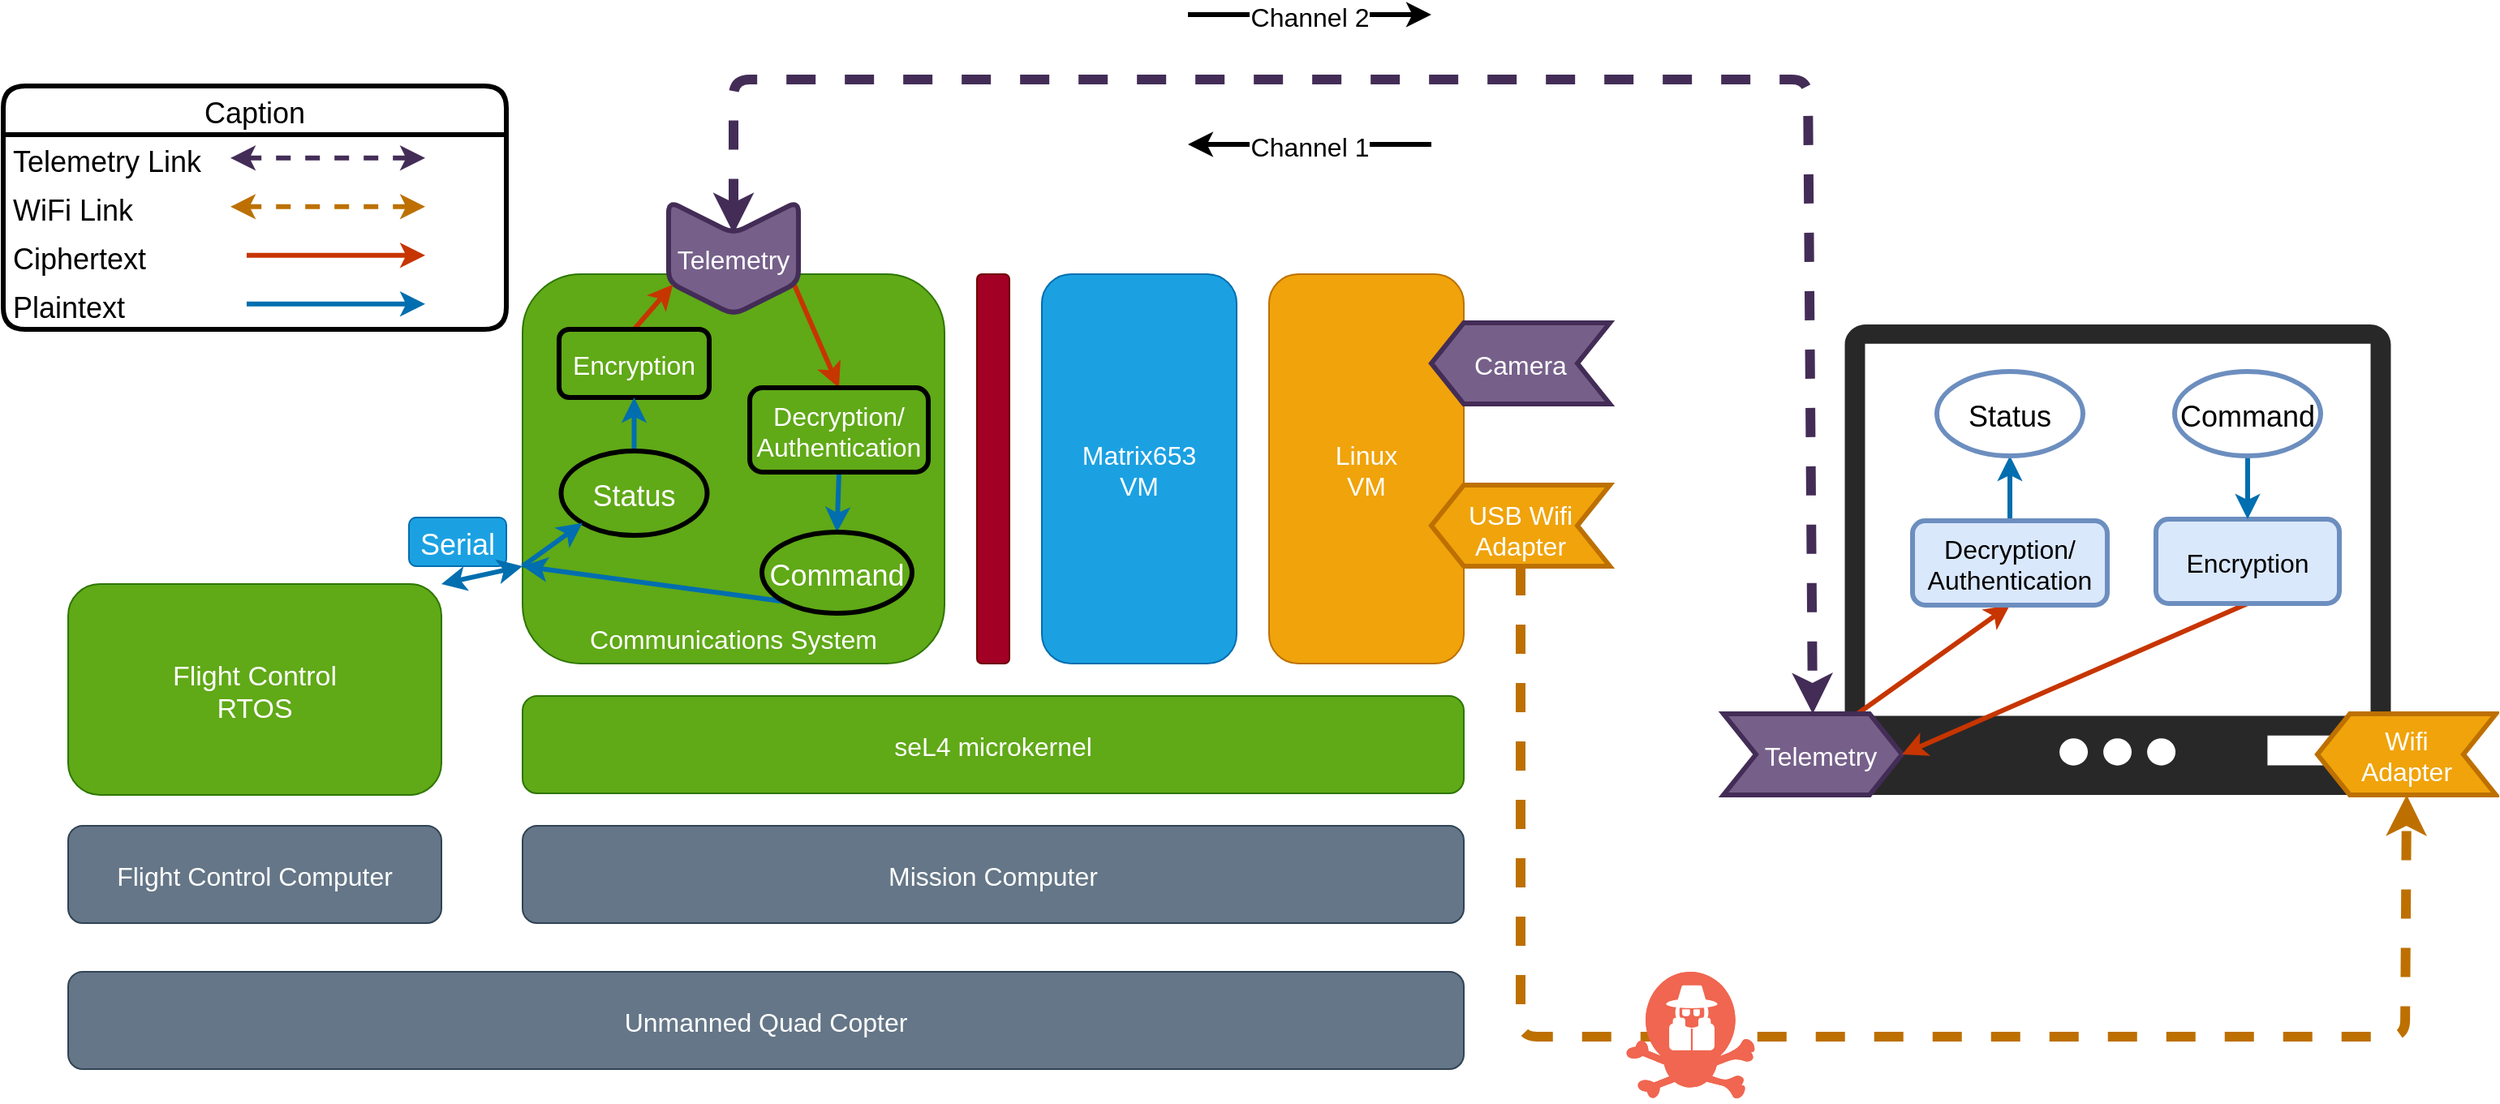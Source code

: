 <mxfile>
    <diagram id="E4ksEo9JBggvoTbmlbK2" name="Page-1">
        <mxGraphModel dx="1103" dy="779" grid="1" gridSize="10" guides="1" tooltips="1" connect="1" arrows="1" fold="1" page="1" pageScale="1" pageWidth="1600" pageHeight="900" math="0" shadow="0">
            <root>
                <mxCell id="0"/>
                <mxCell id="1" parent="0"/>
                <mxCell id="193" value="" style="verticalLabelPosition=bottom;sketch=0;html=1;fillColor=#282828;strokeColor=none;verticalAlign=top;pointerEvents=1;align=center;shape=mxgraph.cisco_safe.iot_things_icons.icon28;" parent="1" vertex="1">
                    <mxGeometry x="1137" y="231" width="413" height="290" as="geometry"/>
                </mxCell>
                <mxCell id="143" value="Serial" style="text;strokeColor=#006EAF;fillColor=#1ba1e2;align=center;verticalAlign=middle;rounded=1;fontSize=18;fontColor=#ffffff;glass=0;" parent="1" vertex="1">
                    <mxGeometry x="290" y="350" width="60" height="30" as="geometry"/>
                </mxCell>
                <mxCell id="2" value="Flight Control Computer" style="rounded=1;fillColor=#647687;fontColor=#ffffff;strokeColor=#314354;fontSize=16;" parent="1" vertex="1">
                    <mxGeometry x="80" y="540" width="230" height="60" as="geometry"/>
                </mxCell>
                <mxCell id="3" value="Mission Computer" style="rounded=1;fillColor=#647687;fontColor=#ffffff;strokeColor=#314354;fontSize=16;" parent="1" vertex="1">
                    <mxGeometry x="360" y="540" width="580" height="60" as="geometry"/>
                </mxCell>
                <mxCell id="5" value="seL4 microkernel" style="rounded=1;fillColor=#60a917;fontColor=#ffffff;strokeColor=#2D7600;fontSize=16;" parent="1" vertex="1">
                    <mxGeometry x="360" y="460" width="580" height="60" as="geometry"/>
                </mxCell>
                <mxCell id="6" value="Flight Control&#10;RTOS" style="rounded=1;fillColor=#60a917;fontColor=#ffffff;strokeColor=#2D7600;fontSize=17;" parent="1" vertex="1">
                    <mxGeometry x="80" y="391" width="230" height="130" as="geometry"/>
                </mxCell>
                <mxCell id="7" value="" style="rounded=1;fillColor=#60a917;fontColor=#ffffff;strokeColor=#2D7600;" parent="1" vertex="1">
                    <mxGeometry x="360" y="200" width="260" height="240" as="geometry"/>
                </mxCell>
                <mxCell id="10" value="" style="rounded=1;fontSize=16;fillColor=#a20025;fontColor=#ffffff;strokeColor=#6F0000;" parent="1" vertex="1">
                    <mxGeometry x="640" y="200" width="20" height="240" as="geometry"/>
                </mxCell>
                <mxCell id="11" value="Linux&#10;VM" style="rounded=1;fillColor=#f0a30a;fontColor=#FFFFFF;strokeColor=#BD7000;fontSize=16;" parent="1" vertex="1">
                    <mxGeometry x="820" y="200" width="120" height="240" as="geometry"/>
                </mxCell>
                <mxCell id="93" value="Matrix653&#10;VM" style="rounded=1;fillColor=#1ba1e2;fontColor=#ffffff;strokeColor=#006EAF;fontSize=16;" parent="1" vertex="1">
                    <mxGeometry x="680" y="200" width="120" height="240" as="geometry"/>
                </mxCell>
                <mxCell id="158" value="" style="edgeStyle=none;exitX=0.75;exitY=0;exitDx=0;exitDy=0;entryX=0.5;entryY=0;entryDx=0;entryDy=0;strokeWidth=3;fontSize=18;fontColor=#FFFFFF;fillColor=#fa6800;strokeColor=#C73500;" parent="1" source="100" target="141" edge="1">
                    <mxGeometry relative="1" as="geometry"/>
                </mxCell>
                <mxCell id="100" value="" style="shape=step;perimeter=stepPerimeter;fixedSize=1;rounded=1;strokeColor=#432D57;strokeWidth=3;fontSize=16;fontColor=#ffffff;rotation=90;fillColor=#76608a;arcSize=14;" parent="1" vertex="1">
                    <mxGeometry x="455" y="150" width="70" height="80" as="geometry"/>
                </mxCell>
                <mxCell id="102" value="Telemetry" style="text;strokeColor=none;fillColor=none;align=center;verticalAlign=middle;rounded=0;strokeWidth=3;fontSize=16;fontColor=#FFFFFF;" parent="1" vertex="1">
                    <mxGeometry x="460" y="175" width="60" height="30" as="geometry"/>
                </mxCell>
                <mxCell id="172" value="" style="edgeStyle=none;exitX=0.75;exitY=0;exitDx=0;exitDy=0;entryX=0.5;entryY=1;entryDx=0;entryDy=0;strokeWidth=3;fontSize=18;fontColor=#000000;fillColor=#fa6800;strokeColor=#C73500;" parent="1" source="107" target="171" edge="1">
                    <mxGeometry relative="1" as="geometry"/>
                </mxCell>
                <mxCell id="107" value="" style="shape=step;perimeter=stepPerimeter;fixedSize=1;rounded=0;strokeColor=#432D57;strokeWidth=3;fontSize=16;fontColor=#ffffff;fillColor=#76608a;" parent="1" vertex="1">
                    <mxGeometry x="1100" y="471" width="110" height="50" as="geometry"/>
                </mxCell>
                <mxCell id="110" value="Telemetry" style="text;strokeColor=none;fillColor=none;align=center;verticalAlign=middle;rounded=0;strokeWidth=3;fontSize=16;fontColor=#FFFFFF;" parent="1" vertex="1">
                    <mxGeometry x="1130" y="481" width="60" height="30" as="geometry"/>
                </mxCell>
                <mxCell id="173" value="" style="edgeStyle=none;exitX=0.5;exitY=1;exitDx=0;exitDy=0;entryX=1;entryY=0.5;entryDx=0;entryDy=0;strokeWidth=3;fontSize=18;fontColor=#000000;fillColor=#fa6800;strokeColor=#C73500;" parent="1" source="119" target="107" edge="1">
                    <mxGeometry relative="1" as="geometry"/>
                </mxCell>
                <mxCell id="119" value="Encryption" style="rounded=1;strokeColor=#6c8ebf;strokeWidth=3;fontSize=16;fillColor=#dae8fc;fontColor=#000000;" parent="1" vertex="1">
                    <mxGeometry x="1366.5" y="351" width="113" height="52" as="geometry"/>
                </mxCell>
                <mxCell id="125" value="" style="shape=step;perimeter=stepPerimeter;fixedSize=1;rounded=0;strokeColor=#432D57;strokeWidth=3;fontSize=16;fontColor=#ffffff;rotation=-180;fillColor=#76608a;" parent="1" vertex="1">
                    <mxGeometry x="920" y="230" width="110" height="50" as="geometry"/>
                </mxCell>
                <mxCell id="126" value="Camera" style="text;strokeColor=none;fillColor=none;align=center;verticalAlign=middle;rounded=0;strokeWidth=3;fontSize=16;fontColor=#FFFFFF;" parent="1" vertex="1">
                    <mxGeometry x="945" y="240" width="60" height="30" as="geometry"/>
                </mxCell>
                <mxCell id="131" value="" style="edgeStyle=none;exitX=0.5;exitY=0;exitDx=0;exitDy=0;entryX=0.5;entryY=0;entryDx=0;entryDy=0;strokeWidth=6;fontSize=16;fontColor=#FFFFFF;dashed=1;fillColor=#f0a30a;strokeColor=#BD7000;" parent="1" source="127" target="129" edge="1">
                    <mxGeometry relative="1" as="geometry">
                        <Array as="points">
                            <mxPoint x="975" y="670"/>
                            <mxPoint x="1520" y="670"/>
                        </Array>
                    </mxGeometry>
                </mxCell>
                <mxCell id="127" value="" style="shape=step;perimeter=stepPerimeter;fixedSize=1;rounded=0;strokeColor=#BD7000;strokeWidth=3;fontSize=16;fontColor=#000000;rotation=-180;fillColor=#f0a30a;" parent="1" vertex="1">
                    <mxGeometry x="920" y="330" width="110" height="50" as="geometry"/>
                </mxCell>
                <mxCell id="128" value="USB Wifi&#10;Adapter" style="text;strokeColor=none;fillColor=none;align=center;verticalAlign=middle;rounded=0;strokeWidth=3;fontSize=16;fontColor=#FFFFFF;" parent="1" vertex="1">
                    <mxGeometry x="937.5" y="342" width="75" height="30" as="geometry"/>
                </mxCell>
                <mxCell id="129" value="" style="shape=step;perimeter=stepPerimeter;fixedSize=1;rounded=0;strokeColor=#BD7000;strokeWidth=3;fontSize=16;fontColor=#000000;rotation=-180;fillColor=#f0a30a;" parent="1" vertex="1">
                    <mxGeometry x="1466" y="471" width="110" height="50" as="geometry"/>
                </mxCell>
                <mxCell id="130" value="Wifi&#10;Adapter" style="text;strokeColor=none;fillColor=none;align=center;verticalAlign=middle;rounded=0;strokeWidth=3;fontSize=16;fontColor=#FFFFFF;" parent="1" vertex="1">
                    <mxGeometry x="1491" y="481" width="60" height="30" as="geometry"/>
                </mxCell>
                <mxCell id="134" value="Unmanned Quad Copter" style="rounded=1;fillColor=#647687;fontColor=#ffffff;strokeColor=#314354;fontSize=16;" parent="1" vertex="1">
                    <mxGeometry x="80" y="630" width="860" height="60" as="geometry"/>
                </mxCell>
                <mxCell id="138" value="Communications System" style="text;strokeColor=none;fillColor=none;align=center;verticalAlign=middle;rounded=0;labelBackgroundColor=none;strokeWidth=3;fontSize=16;fontColor=#FFFFFF;" parent="1" vertex="1">
                    <mxGeometry x="380" y="409" width="220" height="30" as="geometry"/>
                </mxCell>
                <mxCell id="139" value="" style="endArrow=classic;startArrow=classic;fontColor=#FFFFFF;strokeWidth=6;dashed=1;exitX=0.5;exitY=0;exitDx=0;exitDy=0;entryX=0.5;entryY=0;entryDx=0;entryDy=0;fillColor=#76608a;strokeColor=#432D57;" parent="1" source="102" target="107" edge="1">
                    <mxGeometry width="50" height="50" relative="1" as="geometry">
                        <mxPoint x="800" y="120" as="sourcePoint"/>
                        <mxPoint x="850" y="70" as="targetPoint"/>
                        <Array as="points">
                            <mxPoint x="490" y="80"/>
                            <mxPoint x="1152" y="80"/>
                        </Array>
                    </mxGeometry>
                </mxCell>
                <mxCell id="157" value="" style="edgeStyle=none;exitX=0.5;exitY=0;exitDx=0;exitDy=0;entryX=0.75;entryY=1;entryDx=0;entryDy=0;strokeWidth=3;fontSize=18;fontColor=#FFFFFF;fillColor=#fa6800;strokeColor=#C73500;" parent="1" source="140" target="100" edge="1">
                    <mxGeometry relative="1" as="geometry"/>
                </mxCell>
                <mxCell id="140" value="Encryption" style="rounded=1;fontSize=16;fillColor=#60a917;fontColor=#ffffff;strokeColor=#000000;strokeWidth=3;" parent="1" vertex="1">
                    <mxGeometry x="382.5" y="234" width="92.5" height="42" as="geometry"/>
                </mxCell>
                <mxCell id="159" value="" style="edgeStyle=none;exitX=0.5;exitY=1;exitDx=0;exitDy=0;entryX=0.5;entryY=0;entryDx=0;entryDy=0;strokeWidth=3;fontSize=18;fontColor=#FFFFFF;fillColor=#1ba1e2;strokeColor=#006EAF;" parent="1" source="141" target="146" edge="1">
                    <mxGeometry relative="1" as="geometry"/>
                </mxCell>
                <mxCell id="141" value="Decryption/&#10;Authentication" style="rounded=1;fontSize=16;fillColor=#60a917;fontColor=#ffffff;strokeColor=#000000;strokeWidth=3;" parent="1" vertex="1">
                    <mxGeometry x="500" y="270" width="110" height="52" as="geometry"/>
                </mxCell>
                <mxCell id="142" value="" style="endArrow=classic;startArrow=classic;strokeWidth=3;fontSize=18;fontColor=#FFFFFF;exitX=1;exitY=0;exitDx=0;exitDy=0;fillColor=#1ba1e2;strokeColor=#006EAF;" parent="1" source="6" edge="1">
                    <mxGeometry width="50" height="50" relative="1" as="geometry">
                        <mxPoint x="320" y="422" as="sourcePoint"/>
                        <mxPoint x="360" y="380" as="targetPoint"/>
                    </mxGeometry>
                </mxCell>
                <mxCell id="152" value="" style="edgeStyle=none;exitX=0;exitY=1;exitDx=0;exitDy=0;entryX=0;entryY=0.75;entryDx=0;entryDy=0;strokeWidth=3;fontSize=18;fontColor=#FFFFFF;fillColor=#1ba1e2;strokeColor=#006EAF;" parent="1" source="146" target="7" edge="1">
                    <mxGeometry relative="1" as="geometry"/>
                </mxCell>
                <mxCell id="146" value="Command" style="ellipse;rounded=1;glass=0;fontSize=18;fontColor=#FFFFFF;fillColor=none;strokeWidth=3;strokeColor=#000000;" parent="1" vertex="1">
                    <mxGeometry x="507.5" y="359" width="92.5" height="50" as="geometry"/>
                </mxCell>
                <mxCell id="156" value="" style="edgeStyle=none;exitX=0.5;exitY=0;exitDx=0;exitDy=0;entryX=0.5;entryY=1;entryDx=0;entryDy=0;strokeWidth=3;fontSize=18;fontColor=#FFFFFF;fillColor=#1ba1e2;strokeColor=#006EAF;" parent="1" source="147" target="140" edge="1">
                    <mxGeometry relative="1" as="geometry"/>
                </mxCell>
                <mxCell id="147" value="Status" style="ellipse;rounded=1;glass=0;fontSize=18;fontColor=#FFFFFF;fillColor=none;strokeWidth=3;strokeColor=#000000;" parent="1" vertex="1">
                    <mxGeometry x="383.75" y="309" width="90" height="52" as="geometry"/>
                </mxCell>
                <mxCell id="151" value="" style="edgeStyle=none;exitX=0;exitY=0.75;exitDx=0;exitDy=0;entryX=0;entryY=1;entryDx=0;entryDy=0;strokeWidth=3;fontSize=18;fontColor=#FFFFFF;fillColor=#1ba1e2;strokeColor=#006EAF;" parent="1" source="7" target="147" edge="1">
                    <mxGeometry relative="1" as="geometry"/>
                </mxCell>
                <mxCell id="160" value="Caption" style="swimlane;fontStyle=0;childLayout=stackLayout;horizontal=1;startSize=30;horizontalStack=0;resizeParent=1;resizeParentMax=0;resizeLast=0;collapsible=1;marginBottom=0;rounded=1;glass=0;strokeColor=#000000;strokeWidth=3;fontSize=18;fontColor=#000000;fillColor=none;" parent="1" vertex="1">
                    <mxGeometry x="40" y="84" width="310" height="150" as="geometry"/>
                </mxCell>
                <mxCell id="161" value="Telemetry Link" style="text;strokeColor=none;fillColor=none;align=left;verticalAlign=middle;spacingLeft=4;spacingRight=4;overflow=hidden;points=[[0,0.5],[1,0.5]];portConstraint=eastwest;rotatable=0;rounded=1;glass=0;strokeWidth=3;fontSize=18;fontColor=#000000;" parent="160" vertex="1">
                    <mxGeometry y="30" width="310" height="30" as="geometry"/>
                </mxCell>
                <mxCell id="164" value="" style="endArrow=classic;startArrow=classic;strokeWidth=3;fontSize=18;fontColor=#FFFFFF;dashed=1;fillColor=#76608a;strokeColor=#432D57;" parent="160" edge="1">
                    <mxGeometry width="50" height="50" relative="1" as="geometry">
                        <mxPoint x="140" y="44.41" as="sourcePoint"/>
                        <mxPoint x="260" y="44.41" as="targetPoint"/>
                    </mxGeometry>
                </mxCell>
                <mxCell id="162" value="WiFi Link" style="text;strokeColor=none;fillColor=none;align=left;verticalAlign=middle;spacingLeft=4;spacingRight=4;overflow=hidden;points=[[0,0.5],[1,0.5]];portConstraint=eastwest;rotatable=0;rounded=1;glass=0;strokeWidth=3;fontSize=18;fontColor=#000000;" parent="160" vertex="1">
                    <mxGeometry y="60" width="310" height="30" as="geometry"/>
                </mxCell>
                <mxCell id="170" value="" style="endArrow=classic;startArrow=classic;strokeWidth=3;fontSize=18;fontColor=#FFFFFF;dashed=1;fillColor=#f0a30a;strokeColor=#BD7000;" parent="160" edge="1">
                    <mxGeometry width="50" height="50" relative="1" as="geometry">
                        <mxPoint x="140" y="74.41" as="sourcePoint"/>
                        <mxPoint x="260" y="74.41" as="targetPoint"/>
                    </mxGeometry>
                </mxCell>
                <mxCell id="163" value="Ciphertext" style="text;strokeColor=none;fillColor=none;align=left;verticalAlign=middle;spacingLeft=4;spacingRight=4;overflow=hidden;points=[[0,0.5],[1,0.5]];portConstraint=eastwest;rotatable=0;rounded=1;glass=0;strokeWidth=3;fontSize=18;fontColor=#000000;" parent="160" vertex="1">
                    <mxGeometry y="90" width="310" height="30" as="geometry"/>
                </mxCell>
                <mxCell id="179" value="Plaintext" style="text;strokeColor=none;fillColor=none;align=left;verticalAlign=middle;spacingLeft=4;spacingRight=4;overflow=hidden;points=[[0,0.5],[1,0.5]];portConstraint=eastwest;rotatable=0;rounded=1;glass=0;strokeWidth=3;fontSize=18;fontColor=#000000;" parent="160" vertex="1">
                    <mxGeometry y="120" width="310" height="30" as="geometry"/>
                </mxCell>
                <mxCell id="169" value="" style="endArrow=classic;strokeWidth=3;fontSize=18;fontColor=#FFFFFF;fillColor=#fa6800;strokeColor=#C73500;" parent="160" edge="1">
                    <mxGeometry width="50" height="50" relative="1" as="geometry">
                        <mxPoint x="150" y="104.41" as="sourcePoint"/>
                        <mxPoint x="260" y="104.41" as="targetPoint"/>
                    </mxGeometry>
                </mxCell>
                <mxCell id="168" value="" style="endArrow=classic;strokeWidth=3;fontSize=18;fontColor=#FFFFFF;fillColor=#1ba1e2;strokeColor=#006EAF;" parent="160" edge="1">
                    <mxGeometry width="50" height="50" relative="1" as="geometry">
                        <mxPoint x="150" y="134.41" as="sourcePoint"/>
                        <mxPoint x="260" y="134.41" as="targetPoint"/>
                    </mxGeometry>
                </mxCell>
                <mxCell id="176" value="" style="edgeStyle=none;exitX=0.5;exitY=0;exitDx=0;exitDy=0;entryX=0.5;entryY=1;entryDx=0;entryDy=0;strokeWidth=3;fontSize=18;fontColor=#000000;fillColor=#1ba1e2;strokeColor=#006EAF;" parent="1" source="171" target="174" edge="1">
                    <mxGeometry relative="1" as="geometry"/>
                </mxCell>
                <mxCell id="171" value="Decryption/&#10;Authentication" style="rounded=1;strokeColor=#6c8ebf;strokeWidth=3;fontSize=16;fillColor=#dae8fc;fontColor=#000000;" parent="1" vertex="1">
                    <mxGeometry x="1216.5" y="352" width="120" height="52" as="geometry"/>
                </mxCell>
                <mxCell id="174" value="Status" style="ellipse;rounded=1;glass=0;fontSize=18;fontColor=#000000;fillColor=none;strokeWidth=3;strokeColor=#6C8EBF;" parent="1" vertex="1">
                    <mxGeometry x="1231.5" y="260" width="90" height="52" as="geometry"/>
                </mxCell>
                <mxCell id="177" value="" style="edgeStyle=none;exitX=0.5;exitY=1;exitDx=0;exitDy=0;entryX=0.5;entryY=0;entryDx=0;entryDy=0;strokeWidth=3;fontSize=18;fontColor=#000000;fillColor=#1ba1e2;strokeColor=#006EAF;" parent="1" source="175" target="119" edge="1">
                    <mxGeometry relative="1" as="geometry"/>
                </mxCell>
                <mxCell id="175" value="Command" style="ellipse;rounded=1;glass=0;fontSize=18;fontColor=#000000;fillColor=none;strokeWidth=3;strokeColor=#6C8EBF;" parent="1" vertex="1">
                    <mxGeometry x="1378" y="260" width="90" height="52" as="geometry"/>
                </mxCell>
                <mxCell id="188" value="" style="endArrow=classic;strokeWidth=3;" parent="1" edge="1">
                    <mxGeometry relative="1" as="geometry">
                        <mxPoint x="770" y="40" as="sourcePoint"/>
                        <mxPoint x="920" y="40" as="targetPoint"/>
                    </mxGeometry>
                </mxCell>
                <mxCell id="189" value="Channel 2" style="edgeLabel;resizable=0;align=center;verticalAlign=middle;fontSize=16;" parent="188" connectable="0" vertex="1">
                    <mxGeometry relative="1" as="geometry"/>
                </mxCell>
                <mxCell id="190" value="" style="endArrow=classic;strokeWidth=3;" parent="1" edge="1">
                    <mxGeometry relative="1" as="geometry">
                        <mxPoint x="920" y="120" as="sourcePoint"/>
                        <mxPoint x="770" y="120" as="targetPoint"/>
                    </mxGeometry>
                </mxCell>
                <mxCell id="191" value="Channel 1" style="edgeLabel;resizable=0;align=center;verticalAlign=middle;fontSize=16;" parent="190" connectable="0" vertex="1">
                    <mxGeometry relative="1" as="geometry"/>
                </mxCell>
                <mxCell id="194" value="" style="verticalLabelPosition=bottom;sketch=0;html=1;fillColor=#F06650;strokeColor=#ffffff;verticalAlign=top;align=center;points=[];pointerEvents=1;shape=mxgraph.cisco_safe.compositeIcon;bgIcon=threat5;resIcon=mxgraph.cisco_safe.threat.threat_e3;" parent="1" vertex="1">
                    <mxGeometry x="1040" y="630" width="80" height="80" as="geometry"/>
                </mxCell>
            </root>
        </mxGraphModel>
    </diagram>
</mxfile>